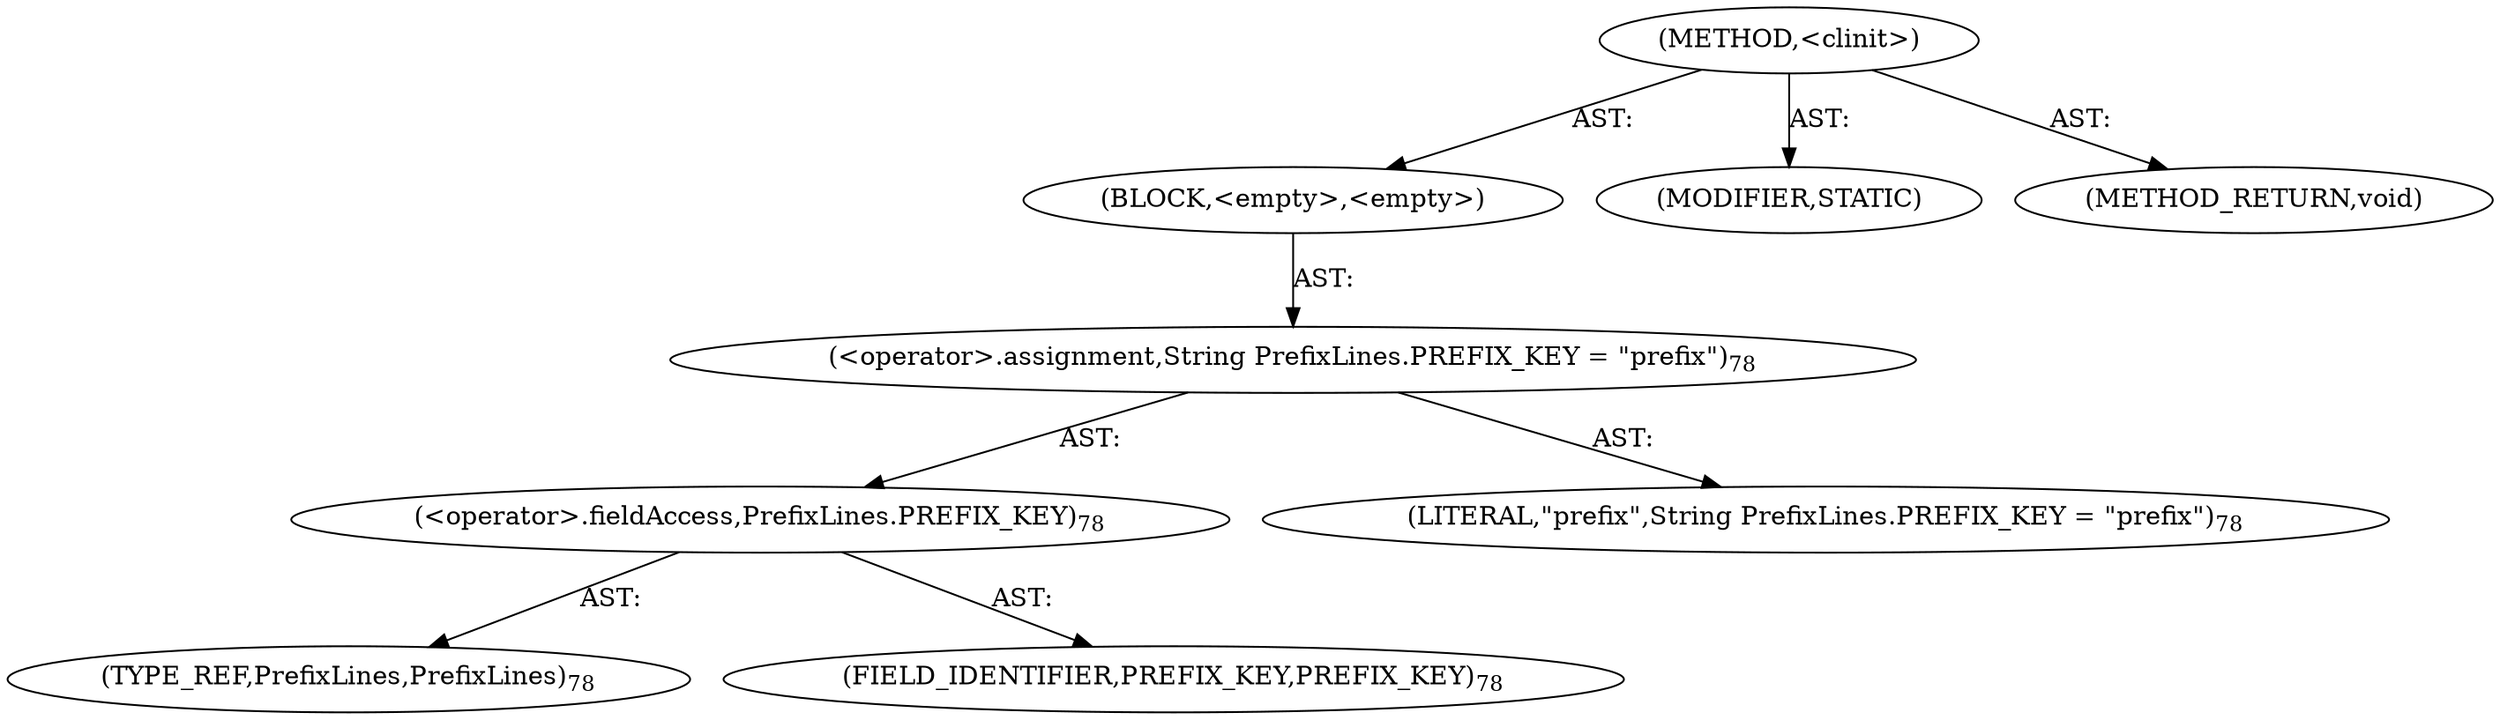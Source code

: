 digraph "&lt;clinit&gt;" {  
"111669149703" [label = <(METHOD,&lt;clinit&gt;)> ]
"25769803794" [label = <(BLOCK,&lt;empty&gt;,&lt;empty&gt;)> ]
"30064771149" [label = <(&lt;operator&gt;.assignment,String PrefixLines.PREFIX_KEY = &quot;prefix&quot;)<SUB>78</SUB>> ]
"30064771150" [label = <(&lt;operator&gt;.fieldAccess,PrefixLines.PREFIX_KEY)<SUB>78</SUB>> ]
"180388626433" [label = <(TYPE_REF,PrefixLines,PrefixLines)<SUB>78</SUB>> ]
"55834574872" [label = <(FIELD_IDENTIFIER,PREFIX_KEY,PREFIX_KEY)<SUB>78</SUB>> ]
"90194313236" [label = <(LITERAL,&quot;prefix&quot;,String PrefixLines.PREFIX_KEY = &quot;prefix&quot;)<SUB>78</SUB>> ]
"133143986194" [label = <(MODIFIER,STATIC)> ]
"128849018887" [label = <(METHOD_RETURN,void)> ]
  "111669149703" -> "25769803794"  [ label = "AST: "] 
  "111669149703" -> "133143986194"  [ label = "AST: "] 
  "111669149703" -> "128849018887"  [ label = "AST: "] 
  "25769803794" -> "30064771149"  [ label = "AST: "] 
  "30064771149" -> "30064771150"  [ label = "AST: "] 
  "30064771149" -> "90194313236"  [ label = "AST: "] 
  "30064771150" -> "180388626433"  [ label = "AST: "] 
  "30064771150" -> "55834574872"  [ label = "AST: "] 
}
